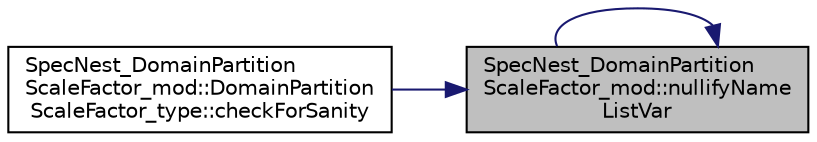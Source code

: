 digraph "SpecNest_DomainPartitionScaleFactor_mod::nullifyNameListVar"
{
 // LATEX_PDF_SIZE
  edge [fontname="Helvetica",fontsize="10",labelfontname="Helvetica",labelfontsize="10"];
  node [fontname="Helvetica",fontsize="10",shape=record];
  rankdir="RL";
  Node1 [label="SpecNest_DomainPartition\lScaleFactor_mod::nullifyName\lListVar",height=0.2,width=0.4,color="black", fillcolor="grey75", style="filled", fontcolor="black",tooltip=" "];
  Node1 -> Node2 [dir="back",color="midnightblue",fontsize="10",style="solid",fontname="Helvetica"];
  Node2 [label="SpecNest_DomainPartition\lScaleFactor_mod::DomainPartition\lScaleFactor_type::checkForSanity",height=0.2,width=0.4,color="black", fillcolor="white", style="filled",URL="$structSpecNest__DomainPartitionScaleFactor__mod_1_1DomainPartitionScaleFactor__type.html#a2bb606ed4972f7f2074c9b9460f1c891",tooltip=" "];
  Node1 -> Node1 [dir="back",color="midnightblue",fontsize="10",style="solid",fontname="Helvetica"];
}
